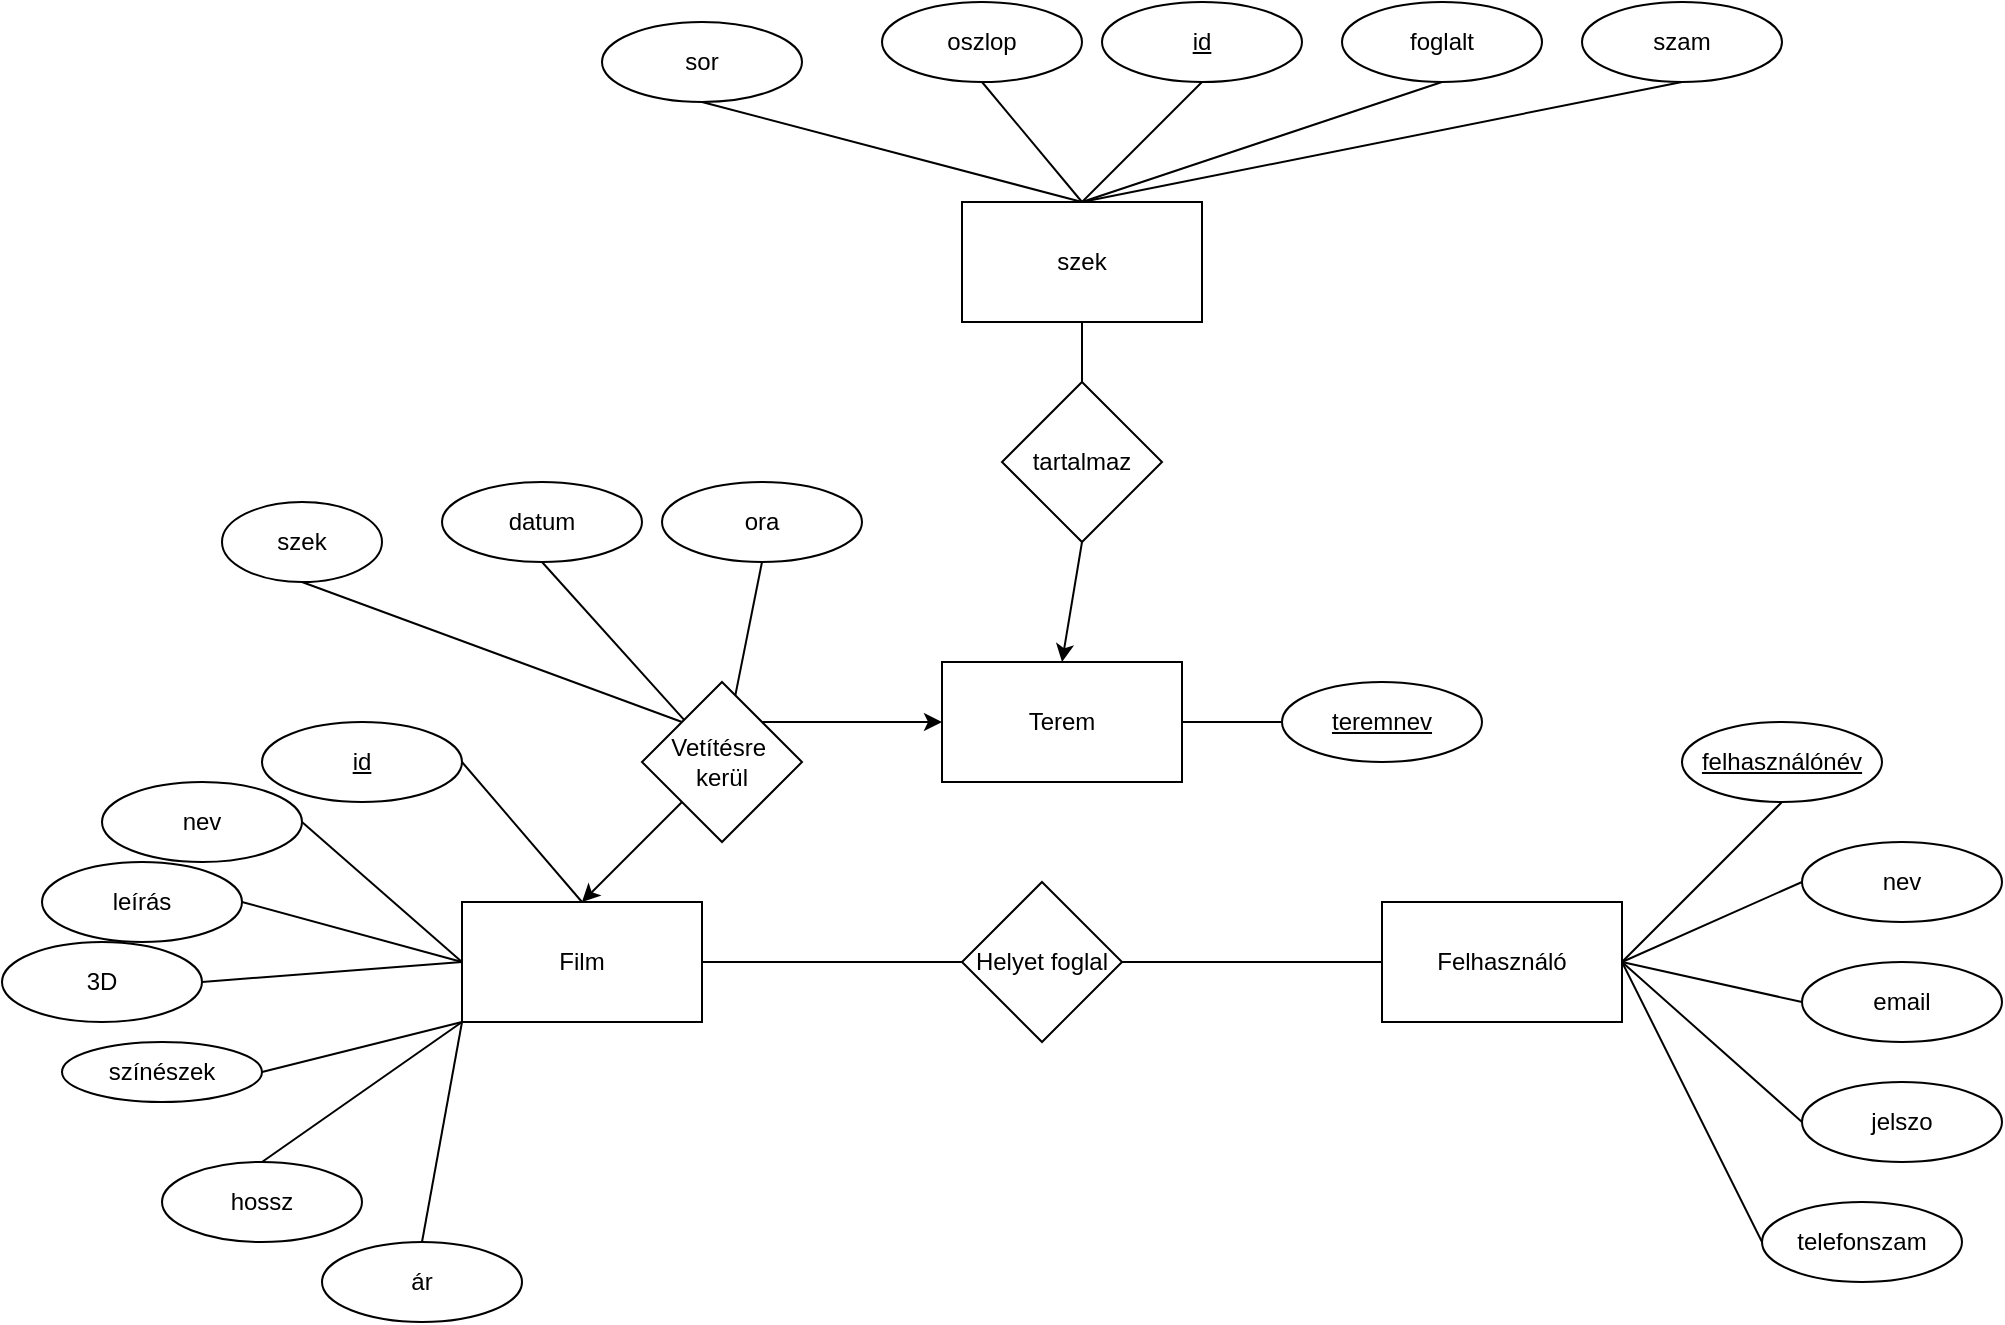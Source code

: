 <mxfile version="24.0.7" type="device">
  <diagram name="1 oldal" id="2DJFSN2-Kqb8azETj0hQ">
    <mxGraphModel dx="1042" dy="5216" grid="1" gridSize="10" guides="1" tooltips="1" connect="1" arrows="1" fold="1" page="1" pageScale="1" pageWidth="3300" pageHeight="4681" math="0" shadow="0">
      <root>
        <mxCell id="0" />
        <mxCell id="1" parent="0" />
        <mxCell id="XbitlJm7K-VlAePmCTJi-1" value="Film" style="rounded=0;whiteSpace=wrap;html=1;" vertex="1" parent="1">
          <mxGeometry x="530" y="200" width="120" height="60" as="geometry" />
        </mxCell>
        <mxCell id="XbitlJm7K-VlAePmCTJi-2" value="Felhasználó" style="rounded=0;whiteSpace=wrap;html=1;" vertex="1" parent="1">
          <mxGeometry x="990" y="200" width="120" height="60" as="geometry" />
        </mxCell>
        <mxCell id="XbitlJm7K-VlAePmCTJi-4" value="email" style="ellipse;whiteSpace=wrap;html=1;align=center;" vertex="1" parent="1">
          <mxGeometry x="1200" y="230" width="100" height="40" as="geometry" />
        </mxCell>
        <mxCell id="XbitlJm7K-VlAePmCTJi-5" value="&lt;u&gt;felhasználónév&lt;/u&gt;" style="ellipse;whiteSpace=wrap;html=1;align=center;" vertex="1" parent="1">
          <mxGeometry x="1140" y="110" width="100" height="40" as="geometry" />
        </mxCell>
        <mxCell id="XbitlJm7K-VlAePmCTJi-6" value="nev" style="ellipse;whiteSpace=wrap;html=1;align=center;" vertex="1" parent="1">
          <mxGeometry x="1200" y="170" width="100" height="40" as="geometry" />
        </mxCell>
        <mxCell id="XbitlJm7K-VlAePmCTJi-7" value="jelszo" style="ellipse;whiteSpace=wrap;html=1;align=center;" vertex="1" parent="1">
          <mxGeometry x="1200" y="290" width="100" height="40" as="geometry" />
        </mxCell>
        <mxCell id="XbitlJm7K-VlAePmCTJi-8" value="telefonszam" style="ellipse;whiteSpace=wrap;html=1;align=center;" vertex="1" parent="1">
          <mxGeometry x="1180" y="350" width="100" height="40" as="geometry" />
        </mxCell>
        <mxCell id="XbitlJm7K-VlAePmCTJi-9" value="" style="endArrow=none;html=1;rounded=0;entryX=0.5;entryY=1;entryDx=0;entryDy=0;exitX=1;exitY=0.5;exitDx=0;exitDy=0;" edge="1" parent="1" source="XbitlJm7K-VlAePmCTJi-2" target="XbitlJm7K-VlAePmCTJi-5">
          <mxGeometry width="50" height="50" relative="1" as="geometry">
            <mxPoint x="980" y="300" as="sourcePoint" />
            <mxPoint x="1030" y="250" as="targetPoint" />
          </mxGeometry>
        </mxCell>
        <mxCell id="XbitlJm7K-VlAePmCTJi-10" value="" style="endArrow=none;html=1;rounded=0;entryX=0;entryY=0.5;entryDx=0;entryDy=0;exitX=1;exitY=0.5;exitDx=0;exitDy=0;" edge="1" parent="1" source="XbitlJm7K-VlAePmCTJi-2" target="XbitlJm7K-VlAePmCTJi-6">
          <mxGeometry width="50" height="50" relative="1" as="geometry">
            <mxPoint x="980" y="300" as="sourcePoint" />
            <mxPoint x="1030" y="250" as="targetPoint" />
          </mxGeometry>
        </mxCell>
        <mxCell id="XbitlJm7K-VlAePmCTJi-11" value="" style="endArrow=none;html=1;rounded=0;entryX=0;entryY=0.5;entryDx=0;entryDy=0;exitX=1;exitY=0.5;exitDx=0;exitDy=0;" edge="1" parent="1" source="XbitlJm7K-VlAePmCTJi-2" target="XbitlJm7K-VlAePmCTJi-4">
          <mxGeometry width="50" height="50" relative="1" as="geometry">
            <mxPoint x="980" y="300" as="sourcePoint" />
            <mxPoint x="1030" y="250" as="targetPoint" />
          </mxGeometry>
        </mxCell>
        <mxCell id="XbitlJm7K-VlAePmCTJi-14" value="" style="endArrow=none;html=1;rounded=0;entryX=0;entryY=0.5;entryDx=0;entryDy=0;exitX=1;exitY=0.5;exitDx=0;exitDy=0;" edge="1" parent="1" source="XbitlJm7K-VlAePmCTJi-2" target="XbitlJm7K-VlAePmCTJi-7">
          <mxGeometry width="50" height="50" relative="1" as="geometry">
            <mxPoint x="980" y="300" as="sourcePoint" />
            <mxPoint x="1030" y="250" as="targetPoint" />
          </mxGeometry>
        </mxCell>
        <mxCell id="XbitlJm7K-VlAePmCTJi-15" value="" style="endArrow=none;html=1;rounded=0;entryX=1;entryY=0.5;entryDx=0;entryDy=0;exitX=0;exitY=0.5;exitDx=0;exitDy=0;" edge="1" parent="1" source="XbitlJm7K-VlAePmCTJi-8" target="XbitlJm7K-VlAePmCTJi-2">
          <mxGeometry width="50" height="50" relative="1" as="geometry">
            <mxPoint x="980" y="300" as="sourcePoint" />
            <mxPoint x="1030" y="250" as="targetPoint" />
          </mxGeometry>
        </mxCell>
        <mxCell id="XbitlJm7K-VlAePmCTJi-19" value="&lt;u&gt;id&lt;/u&gt;" style="ellipse;whiteSpace=wrap;html=1;align=center;" vertex="1" parent="1">
          <mxGeometry x="430" y="110" width="100" height="40" as="geometry" />
        </mxCell>
        <mxCell id="XbitlJm7K-VlAePmCTJi-20" value="nev" style="ellipse;whiteSpace=wrap;html=1;align=center;" vertex="1" parent="1">
          <mxGeometry x="350" y="140" width="100" height="40" as="geometry" />
        </mxCell>
        <mxCell id="XbitlJm7K-VlAePmCTJi-21" value="leírás" style="ellipse;whiteSpace=wrap;html=1;align=center;" vertex="1" parent="1">
          <mxGeometry x="320" y="180" width="100" height="40" as="geometry" />
        </mxCell>
        <mxCell id="XbitlJm7K-VlAePmCTJi-22" value="színészek" style="ellipse;whiteSpace=wrap;html=1;align=center;" vertex="1" parent="1">
          <mxGeometry x="330" y="270" width="100" height="30" as="geometry" />
        </mxCell>
        <mxCell id="XbitlJm7K-VlAePmCTJi-23" value="hossz" style="ellipse;whiteSpace=wrap;html=1;align=center;" vertex="1" parent="1">
          <mxGeometry x="380" y="330" width="100" height="40" as="geometry" />
        </mxCell>
        <mxCell id="XbitlJm7K-VlAePmCTJi-24" value="" style="endArrow=none;html=1;rounded=0;exitX=0.5;exitY=0;exitDx=0;exitDy=0;entryX=0;entryY=1;entryDx=0;entryDy=0;" edge="1" parent="1" source="XbitlJm7K-VlAePmCTJi-23" target="XbitlJm7K-VlAePmCTJi-1">
          <mxGeometry width="50" height="50" relative="1" as="geometry">
            <mxPoint x="490" y="340" as="sourcePoint" />
            <mxPoint x="890" y="270" as="targetPoint" />
          </mxGeometry>
        </mxCell>
        <mxCell id="XbitlJm7K-VlAePmCTJi-25" value="" style="endArrow=none;html=1;rounded=0;exitX=1;exitY=0.5;exitDx=0;exitDy=0;entryX=0;entryY=1;entryDx=0;entryDy=0;" edge="1" parent="1" source="XbitlJm7K-VlAePmCTJi-22" target="XbitlJm7K-VlAePmCTJi-1">
          <mxGeometry width="50" height="50" relative="1" as="geometry">
            <mxPoint x="830" y="320" as="sourcePoint" />
            <mxPoint x="880" y="270" as="targetPoint" />
          </mxGeometry>
        </mxCell>
        <mxCell id="XbitlJm7K-VlAePmCTJi-26" value="" style="endArrow=none;html=1;rounded=0;exitX=1;exitY=0.5;exitDx=0;exitDy=0;entryX=0;entryY=0.5;entryDx=0;entryDy=0;" edge="1" parent="1" source="XbitlJm7K-VlAePmCTJi-21" target="XbitlJm7K-VlAePmCTJi-1">
          <mxGeometry width="50" height="50" relative="1" as="geometry">
            <mxPoint x="830" y="320" as="sourcePoint" />
            <mxPoint x="880" y="270" as="targetPoint" />
          </mxGeometry>
        </mxCell>
        <mxCell id="XbitlJm7K-VlAePmCTJi-27" value="" style="endArrow=none;html=1;rounded=0;exitX=1;exitY=0.5;exitDx=0;exitDy=0;entryX=0;entryY=0.5;entryDx=0;entryDy=0;" edge="1" parent="1" source="XbitlJm7K-VlAePmCTJi-20" target="XbitlJm7K-VlAePmCTJi-1">
          <mxGeometry width="50" height="50" relative="1" as="geometry">
            <mxPoint x="830" y="320" as="sourcePoint" />
            <mxPoint x="880" y="270" as="targetPoint" />
          </mxGeometry>
        </mxCell>
        <mxCell id="XbitlJm7K-VlAePmCTJi-28" value="" style="endArrow=none;html=1;rounded=0;exitX=1;exitY=0.5;exitDx=0;exitDy=0;entryX=0.5;entryY=0;entryDx=0;entryDy=0;" edge="1" parent="1" source="XbitlJm7K-VlAePmCTJi-19" target="XbitlJm7K-VlAePmCTJi-1">
          <mxGeometry width="50" height="50" relative="1" as="geometry">
            <mxPoint x="830" y="320" as="sourcePoint" />
            <mxPoint x="880" y="270" as="targetPoint" />
          </mxGeometry>
        </mxCell>
        <mxCell id="XbitlJm7K-VlAePmCTJi-29" value="ár" style="ellipse;whiteSpace=wrap;html=1;align=center;" vertex="1" parent="1">
          <mxGeometry x="460" y="370" width="100" height="40" as="geometry" />
        </mxCell>
        <mxCell id="XbitlJm7K-VlAePmCTJi-31" value="" style="endArrow=none;html=1;rounded=0;exitX=0.5;exitY=0;exitDx=0;exitDy=0;entryX=0;entryY=1;entryDx=0;entryDy=0;" edge="1" parent="1" source="XbitlJm7K-VlAePmCTJi-29" target="XbitlJm7K-VlAePmCTJi-1">
          <mxGeometry width="50" height="50" relative="1" as="geometry">
            <mxPoint x="830" y="320" as="sourcePoint" />
            <mxPoint x="880" y="270" as="targetPoint" />
          </mxGeometry>
        </mxCell>
        <mxCell id="XbitlJm7K-VlAePmCTJi-32" value="3D" style="ellipse;whiteSpace=wrap;html=1;align=center;" vertex="1" parent="1">
          <mxGeometry x="300" y="220" width="100" height="40" as="geometry" />
        </mxCell>
        <mxCell id="XbitlJm7K-VlAePmCTJi-33" style="edgeStyle=orthogonalEdgeStyle;rounded=0;orthogonalLoop=1;jettySize=auto;html=1;exitX=0.5;exitY=1;exitDx=0;exitDy=0;" edge="1" parent="1" source="XbitlJm7K-VlAePmCTJi-21" target="XbitlJm7K-VlAePmCTJi-21">
          <mxGeometry relative="1" as="geometry" />
        </mxCell>
        <mxCell id="XbitlJm7K-VlAePmCTJi-34" value="" style="endArrow=none;html=1;rounded=0;exitX=1;exitY=0.5;exitDx=0;exitDy=0;entryX=0;entryY=0.5;entryDx=0;entryDy=0;" edge="1" parent="1" source="XbitlJm7K-VlAePmCTJi-32" target="XbitlJm7K-VlAePmCTJi-1">
          <mxGeometry width="50" height="50" relative="1" as="geometry">
            <mxPoint x="830" y="320" as="sourcePoint" />
            <mxPoint x="880" y="270" as="targetPoint" />
          </mxGeometry>
        </mxCell>
        <mxCell id="XbitlJm7K-VlAePmCTJi-35" value="Helyet foglal" style="rhombus;whiteSpace=wrap;html=1;" vertex="1" parent="1">
          <mxGeometry x="780" y="190" width="80" height="80" as="geometry" />
        </mxCell>
        <mxCell id="XbitlJm7K-VlAePmCTJi-36" value="Vetítésre&amp;nbsp;&lt;br&gt;kerül" style="rhombus;whiteSpace=wrap;html=1;" vertex="1" parent="1">
          <mxGeometry x="620" y="90" width="80" height="80" as="geometry" />
        </mxCell>
        <mxCell id="XbitlJm7K-VlAePmCTJi-37" value="" style="endArrow=none;html=1;rounded=0;entryX=0;entryY=0.5;entryDx=0;entryDy=0;exitX=1;exitY=0.5;exitDx=0;exitDy=0;" edge="1" parent="1" source="XbitlJm7K-VlAePmCTJi-35" target="XbitlJm7K-VlAePmCTJi-2">
          <mxGeometry width="50" height="50" relative="1" as="geometry">
            <mxPoint x="830" y="320" as="sourcePoint" />
            <mxPoint x="880" y="270" as="targetPoint" />
          </mxGeometry>
        </mxCell>
        <mxCell id="XbitlJm7K-VlAePmCTJi-38" value="" style="endArrow=none;html=1;rounded=0;entryX=0;entryY=0.5;entryDx=0;entryDy=0;exitX=1;exitY=0.5;exitDx=0;exitDy=0;" edge="1" parent="1" source="XbitlJm7K-VlAePmCTJi-1" target="XbitlJm7K-VlAePmCTJi-35">
          <mxGeometry width="50" height="50" relative="1" as="geometry">
            <mxPoint x="910" y="440" as="sourcePoint" />
            <mxPoint x="880" y="270" as="targetPoint" />
          </mxGeometry>
        </mxCell>
        <mxCell id="XbitlJm7K-VlAePmCTJi-41" value="Terem" style="rounded=0;whiteSpace=wrap;html=1;" vertex="1" parent="1">
          <mxGeometry x="770" y="80" width="120" height="60" as="geometry" />
        </mxCell>
        <mxCell id="XbitlJm7K-VlAePmCTJi-43" value="&lt;u&gt;teremnev&lt;/u&gt;" style="ellipse;whiteSpace=wrap;html=1;align=center;" vertex="1" parent="1">
          <mxGeometry x="940" y="90" width="100" height="40" as="geometry" />
        </mxCell>
        <mxCell id="XbitlJm7K-VlAePmCTJi-44" value="" style="endArrow=none;html=1;rounded=0;entryX=0;entryY=0.5;entryDx=0;entryDy=0;exitX=1;exitY=0.5;exitDx=0;exitDy=0;" edge="1" parent="1" source="XbitlJm7K-VlAePmCTJi-41" target="XbitlJm7K-VlAePmCTJi-43">
          <mxGeometry width="50" height="50" relative="1" as="geometry">
            <mxPoint x="830" y="230" as="sourcePoint" />
            <mxPoint x="880" y="180" as="targetPoint" />
          </mxGeometry>
        </mxCell>
        <mxCell id="XbitlJm7K-VlAePmCTJi-53" value="ora" style="ellipse;whiteSpace=wrap;html=1;align=center;" vertex="1" parent="1">
          <mxGeometry x="630" y="-10" width="100" height="40" as="geometry" />
        </mxCell>
        <mxCell id="XbitlJm7K-VlAePmCTJi-54" value="" style="endArrow=none;html=1;rounded=0;entryX=0.5;entryY=1;entryDx=0;entryDy=0;" edge="1" parent="1" source="XbitlJm7K-VlAePmCTJi-36" target="XbitlJm7K-VlAePmCTJi-53">
          <mxGeometry width="50" height="50" relative="1" as="geometry">
            <mxPoint x="830" y="230" as="sourcePoint" />
            <mxPoint x="880" y="180" as="targetPoint" />
          </mxGeometry>
        </mxCell>
        <mxCell id="XbitlJm7K-VlAePmCTJi-55" value="" style="endArrow=classic;html=1;rounded=0;exitX=0;exitY=1;exitDx=0;exitDy=0;entryX=0.5;entryY=0;entryDx=0;entryDy=0;" edge="1" parent="1" source="XbitlJm7K-VlAePmCTJi-36" target="XbitlJm7K-VlAePmCTJi-1">
          <mxGeometry width="50" height="50" relative="1" as="geometry">
            <mxPoint x="830" y="230" as="sourcePoint" />
            <mxPoint x="880" y="180" as="targetPoint" />
          </mxGeometry>
        </mxCell>
        <mxCell id="XbitlJm7K-VlAePmCTJi-56" value="" style="endArrow=classic;html=1;rounded=0;entryX=0;entryY=0.5;entryDx=0;entryDy=0;exitX=1;exitY=0;exitDx=0;exitDy=0;" edge="1" parent="1" source="XbitlJm7K-VlAePmCTJi-36" target="XbitlJm7K-VlAePmCTJi-41">
          <mxGeometry width="50" height="50" relative="1" as="geometry">
            <mxPoint x="830" y="230" as="sourcePoint" />
            <mxPoint x="880" y="180" as="targetPoint" />
          </mxGeometry>
        </mxCell>
        <mxCell id="XbitlJm7K-VlAePmCTJi-59" value="datum" style="ellipse;whiteSpace=wrap;html=1;align=center;" vertex="1" parent="1">
          <mxGeometry x="520" y="-10" width="100" height="40" as="geometry" />
        </mxCell>
        <mxCell id="XbitlJm7K-VlAePmCTJi-60" value="" style="endArrow=none;html=1;rounded=0;entryX=0.5;entryY=1;entryDx=0;entryDy=0;" edge="1" parent="1" source="XbitlJm7K-VlAePmCTJi-36" target="XbitlJm7K-VlAePmCTJi-59">
          <mxGeometry width="50" height="50" relative="1" as="geometry">
            <mxPoint x="830" y="230" as="sourcePoint" />
            <mxPoint x="880" y="180" as="targetPoint" />
          </mxGeometry>
        </mxCell>
        <mxCell id="XbitlJm7K-VlAePmCTJi-62" value="szek" style="ellipse;whiteSpace=wrap;html=1;align=center;" vertex="1" parent="1">
          <mxGeometry x="410" width="80" height="40" as="geometry" />
        </mxCell>
        <mxCell id="XbitlJm7K-VlAePmCTJi-63" value="" style="endArrow=none;html=1;rounded=0;entryX=0.5;entryY=1;entryDx=0;entryDy=0;exitX=0;exitY=0;exitDx=0;exitDy=0;" edge="1" parent="1" target="XbitlJm7K-VlAePmCTJi-62" source="XbitlJm7K-VlAePmCTJi-36">
          <mxGeometry width="50" height="50" relative="1" as="geometry">
            <mxPoint x="170" y="60" as="sourcePoint" />
            <mxPoint x="410" y="140" as="targetPoint" />
          </mxGeometry>
        </mxCell>
        <mxCell id="XbitlJm7K-VlAePmCTJi-65" value="szek" style="rounded=0;whiteSpace=wrap;html=1;" vertex="1" parent="1">
          <mxGeometry x="780" y="-150" width="120" height="60" as="geometry" />
        </mxCell>
        <mxCell id="XbitlJm7K-VlAePmCTJi-68" value="&lt;u&gt;id&lt;/u&gt;" style="ellipse;whiteSpace=wrap;html=1;align=center;" vertex="1" parent="1">
          <mxGeometry x="850" y="-250" width="100" height="40" as="geometry" />
        </mxCell>
        <mxCell id="XbitlJm7K-VlAePmCTJi-69" value="sor" style="ellipse;whiteSpace=wrap;html=1;align=center;" vertex="1" parent="1">
          <mxGeometry x="600" y="-240" width="100" height="40" as="geometry" />
        </mxCell>
        <mxCell id="XbitlJm7K-VlAePmCTJi-70" value="oszlop&lt;span style=&quot;color: rgba(0, 0, 0, 0); font-family: monospace; font-size: 0px; text-align: start; text-wrap: nowrap;&quot;&gt;%3CmxGraphModel%3E%3Croot%3E%3CmxCell%20id%3D%220%22%2F%3E%3CmxCell%20id%3D%221%22%20parent%3D%220%22%2F%3E%3CmxCell%20id%3D%222%22%20value%3D%22nev%22%20style%3D%22ellipse%3BwhiteSpace%3Dwrap%3Bhtml%3D1%3Balign%3Dcenter%3B%22%20vertex%3D%221%22%20parent%3D%221%22%3E%3CmxGeometry%20x%3D%221200%22%20y%3D%22170%22%20width%3D%22100%22%20height%3D%2240%22%20as%3D%22geometry%22%2F%3E%3C%2FmxCell%3E%3C%2Froot%3E%3C%2FmxGraphModel%3E&lt;/span&gt;" style="ellipse;whiteSpace=wrap;html=1;align=center;" vertex="1" parent="1">
          <mxGeometry x="740" y="-250" width="100" height="40" as="geometry" />
        </mxCell>
        <mxCell id="XbitlJm7K-VlAePmCTJi-71" value="foglalt" style="ellipse;whiteSpace=wrap;html=1;align=center;" vertex="1" parent="1">
          <mxGeometry x="970" y="-250" width="100" height="40" as="geometry" />
        </mxCell>
        <mxCell id="XbitlJm7K-VlAePmCTJi-72" value="" style="endArrow=none;html=1;rounded=0;entryX=0.5;entryY=1;entryDx=0;entryDy=0;exitX=0.5;exitY=0;exitDx=0;exitDy=0;" edge="1" parent="1" source="XbitlJm7K-VlAePmCTJi-65" target="XbitlJm7K-VlAePmCTJi-69">
          <mxGeometry width="50" height="50" relative="1" as="geometry">
            <mxPoint x="780" y="30" as="sourcePoint" />
            <mxPoint x="830" y="-20" as="targetPoint" />
          </mxGeometry>
        </mxCell>
        <mxCell id="XbitlJm7K-VlAePmCTJi-73" value="" style="endArrow=none;html=1;rounded=0;entryX=0.5;entryY=1;entryDx=0;entryDy=0;exitX=0.5;exitY=0;exitDx=0;exitDy=0;" edge="1" parent="1" source="XbitlJm7K-VlAePmCTJi-65" target="XbitlJm7K-VlAePmCTJi-70">
          <mxGeometry width="50" height="50" relative="1" as="geometry">
            <mxPoint x="850" y="-120" as="sourcePoint" />
            <mxPoint x="830" y="-20" as="targetPoint" />
          </mxGeometry>
        </mxCell>
        <mxCell id="XbitlJm7K-VlAePmCTJi-74" value="" style="endArrow=none;html=1;rounded=0;entryX=0.5;entryY=1;entryDx=0;entryDy=0;exitX=0.5;exitY=0;exitDx=0;exitDy=0;" edge="1" parent="1" source="XbitlJm7K-VlAePmCTJi-65" target="XbitlJm7K-VlAePmCTJi-68">
          <mxGeometry width="50" height="50" relative="1" as="geometry">
            <mxPoint x="780" y="30" as="sourcePoint" />
            <mxPoint x="830" y="-20" as="targetPoint" />
          </mxGeometry>
        </mxCell>
        <mxCell id="XbitlJm7K-VlAePmCTJi-75" value="" style="endArrow=none;html=1;rounded=0;entryX=0.5;entryY=1;entryDx=0;entryDy=0;exitX=0.5;exitY=0;exitDx=0;exitDy=0;" edge="1" parent="1" source="XbitlJm7K-VlAePmCTJi-65" target="XbitlJm7K-VlAePmCTJi-71">
          <mxGeometry width="50" height="50" relative="1" as="geometry">
            <mxPoint x="780" y="30" as="sourcePoint" />
            <mxPoint x="830" y="-20" as="targetPoint" />
          </mxGeometry>
        </mxCell>
        <mxCell id="XbitlJm7K-VlAePmCTJi-76" value="tartalmaz" style="rhombus;whiteSpace=wrap;html=1;" vertex="1" parent="1">
          <mxGeometry x="800" y="-60" width="80" height="80" as="geometry" />
        </mxCell>
        <mxCell id="XbitlJm7K-VlAePmCTJi-77" value="" style="endArrow=none;html=1;rounded=0;entryX=0.5;entryY=1;entryDx=0;entryDy=0;exitX=0.5;exitY=0;exitDx=0;exitDy=0;" edge="1" parent="1" source="XbitlJm7K-VlAePmCTJi-76" target="XbitlJm7K-VlAePmCTJi-65">
          <mxGeometry width="50" height="50" relative="1" as="geometry">
            <mxPoint x="780" y="-20" as="sourcePoint" />
            <mxPoint x="830" y="-70" as="targetPoint" />
          </mxGeometry>
        </mxCell>
        <mxCell id="XbitlJm7K-VlAePmCTJi-79" value="szam" style="ellipse;whiteSpace=wrap;html=1;align=center;" vertex="1" parent="1">
          <mxGeometry x="1090" y="-250" width="100" height="40" as="geometry" />
        </mxCell>
        <mxCell id="XbitlJm7K-VlAePmCTJi-80" value="" style="endArrow=none;html=1;rounded=0;entryX=0.5;entryY=1;entryDx=0;entryDy=0;" edge="1" parent="1" target="XbitlJm7K-VlAePmCTJi-79">
          <mxGeometry width="50" height="50" relative="1" as="geometry">
            <mxPoint x="840" y="-150" as="sourcePoint" />
            <mxPoint x="840" y="-40" as="targetPoint" />
          </mxGeometry>
        </mxCell>
        <mxCell id="XbitlJm7K-VlAePmCTJi-81" value="" style="endArrow=classic;html=1;rounded=0;entryX=0.5;entryY=0;entryDx=0;entryDy=0;exitX=0.5;exitY=1;exitDx=0;exitDy=0;" edge="1" parent="1" source="XbitlJm7K-VlAePmCTJi-76" target="XbitlJm7K-VlAePmCTJi-41">
          <mxGeometry width="50" height="50" relative="1" as="geometry">
            <mxPoint x="790" y="170" as="sourcePoint" />
            <mxPoint x="840" y="120" as="targetPoint" />
          </mxGeometry>
        </mxCell>
      </root>
    </mxGraphModel>
  </diagram>
</mxfile>
